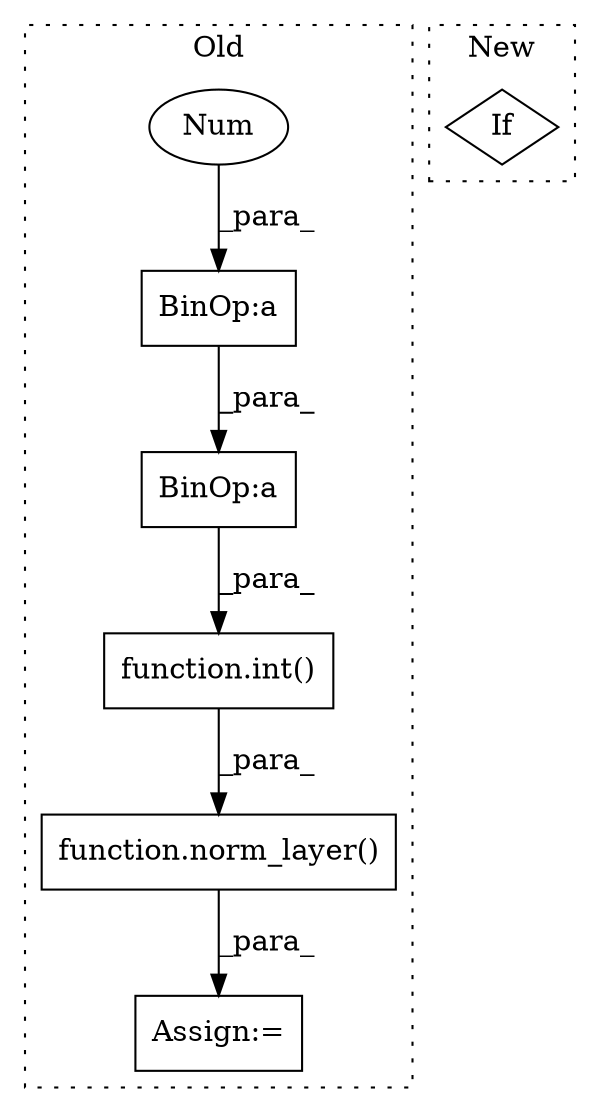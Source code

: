 digraph G {
subgraph cluster0 {
1 [label="function.int()" a="75" s="3117,3148" l="4,1" shape="box"];
3 [label="BinOp:a" a="82" s="3141" l="3" shape="box"];
4 [label="Assign:=" a="68" s="3418" l="3" shape="box"];
5 [label="Num" a="76" s="3144" l="3" shape="ellipse"];
6 [label="BinOp:a" a="82" s="3127" l="3" shape="box"];
7 [label="function.norm_layer()" a="75" s="3421,3437" l="11,1" shape="box"];
label = "Old";
style="dotted";
}
subgraph cluster1 {
2 [label="If" a="96" s="2536,2549" l="3,14" shape="diamond"];
label = "New";
style="dotted";
}
1 -> 7 [label="_para_"];
3 -> 6 [label="_para_"];
5 -> 3 [label="_para_"];
6 -> 1 [label="_para_"];
7 -> 4 [label="_para_"];
}